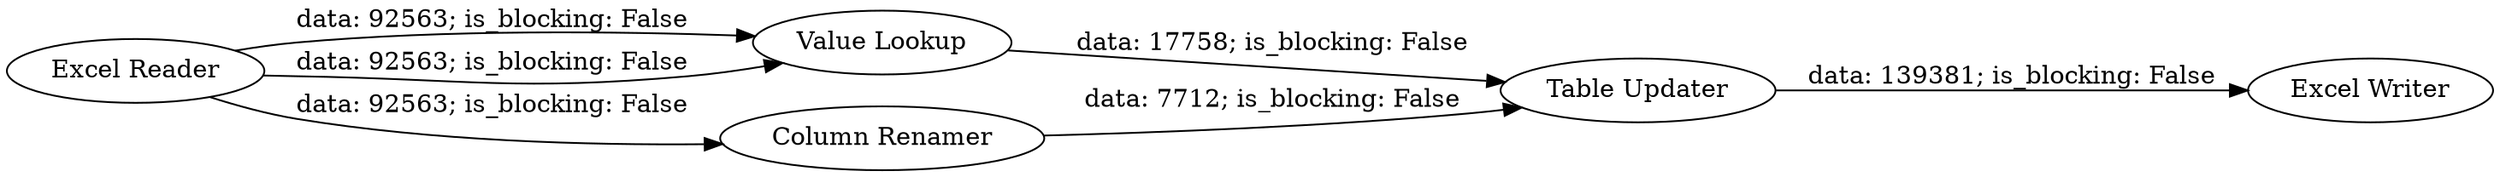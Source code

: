 digraph {
	"6248790520506570324_4" [label="Value Lookup"]
	"6248790520506570324_1" [label="Excel Reader"]
	"6248790520506570324_11" [label="Column Renamer"]
	"6248790520506570324_10" [label="Table Updater"]
	"6248790520506570324_12" [label="Excel Writer"]
	"6248790520506570324_4" -> "6248790520506570324_10" [label="data: 17758; is_blocking: False"]
	"6248790520506570324_1" -> "6248790520506570324_11" [label="data: 92563; is_blocking: False"]
	"6248790520506570324_1" -> "6248790520506570324_4" [label="data: 92563; is_blocking: False"]
	"6248790520506570324_11" -> "6248790520506570324_10" [label="data: 7712; is_blocking: False"]
	"6248790520506570324_1" -> "6248790520506570324_4" [label="data: 92563; is_blocking: False"]
	"6248790520506570324_10" -> "6248790520506570324_12" [label="data: 139381; is_blocking: False"]
	rankdir=LR
}
